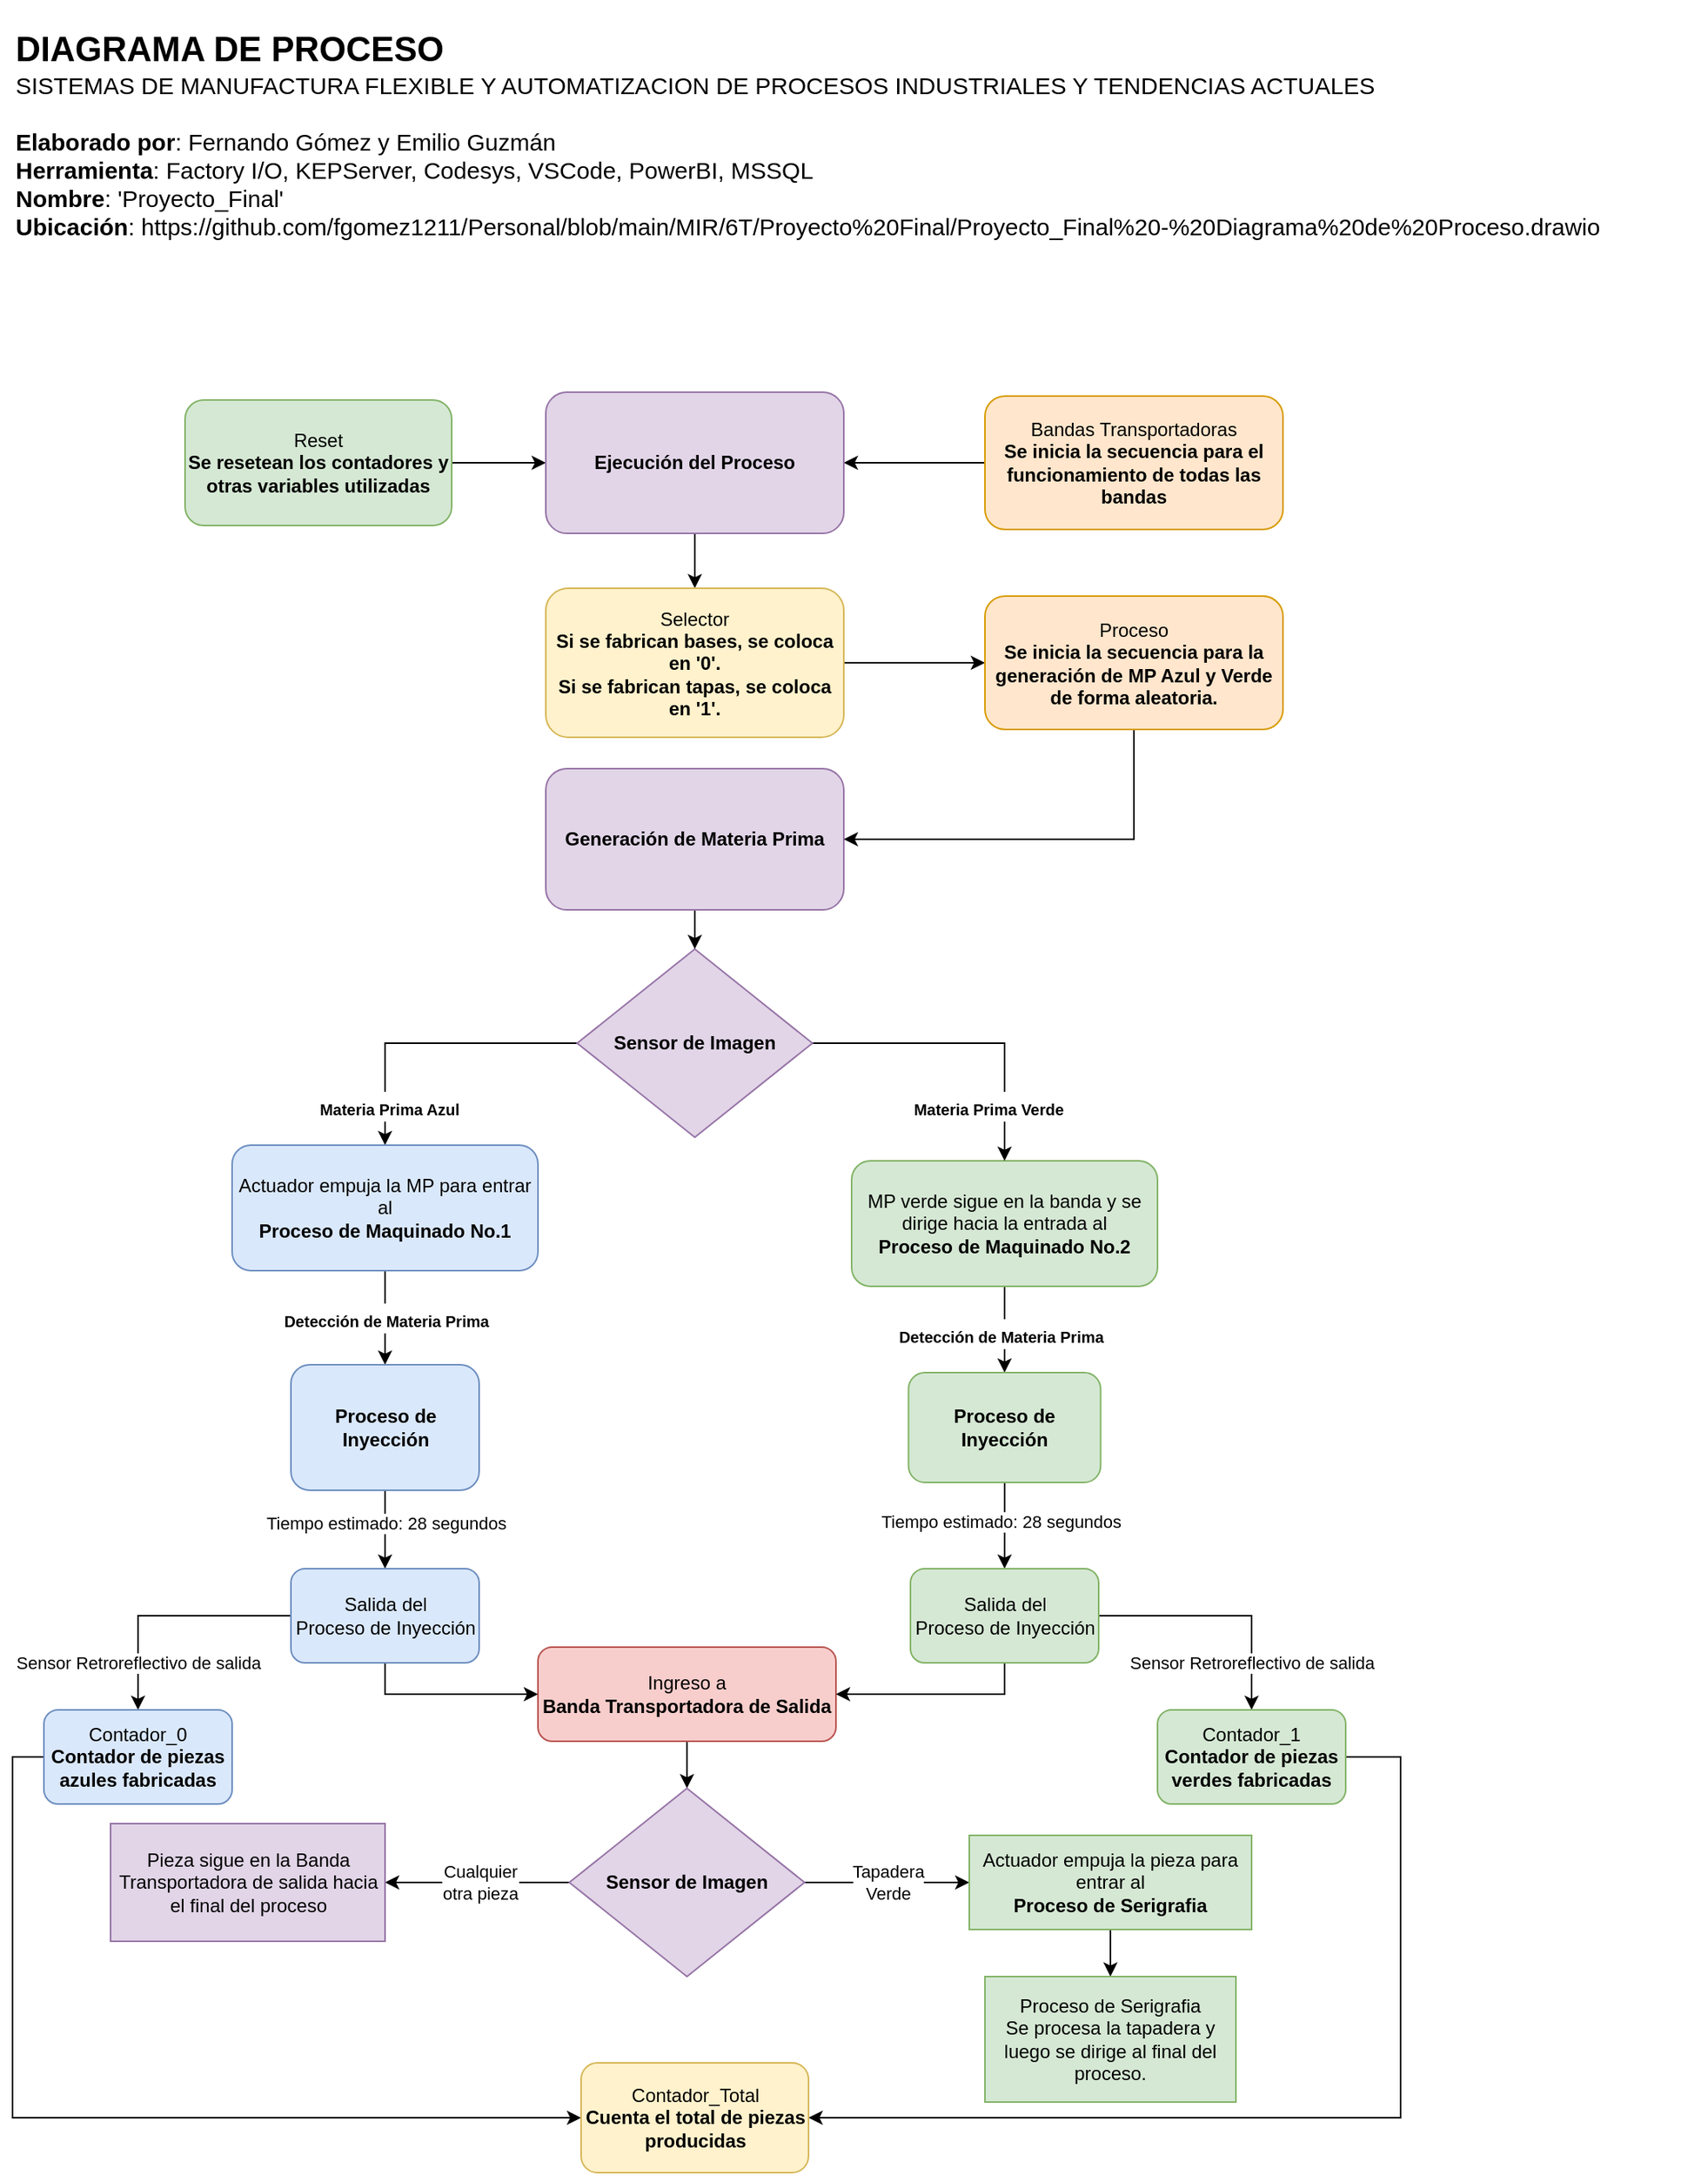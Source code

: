 <mxfile version="21.4.0" type="github">
  <diagram id="C5RBs43oDa-KdzZeNtuy" name="Page-1">
    <mxGraphModel dx="2607" dy="1447" grid="0" gridSize="10" guides="1" tooltips="1" connect="1" arrows="1" fold="1" page="1" pageScale="1" pageWidth="1654" pageHeight="2336" math="0" shadow="0">
      <root>
        <mxCell id="WIyWlLk6GJQsqaUBKTNV-0" />
        <mxCell id="WIyWlLk6GJQsqaUBKTNV-1" parent="WIyWlLk6GJQsqaUBKTNV-0" />
        <mxCell id="I0HZHOk7s_fogjnlxHMb-20" style="edgeStyle=orthogonalEdgeStyle;rounded=0;orthogonalLoop=1;jettySize=auto;html=1;entryX=0;entryY=0.5;entryDx=0;entryDy=0;" edge="1" parent="WIyWlLk6GJQsqaUBKTNV-1" source="WIyWlLk6GJQsqaUBKTNV-3" target="ld2Q0Rl9ifkete67yDMp-26">
          <mxGeometry relative="1" as="geometry" />
        </mxCell>
        <mxCell id="WIyWlLk6GJQsqaUBKTNV-3" value="Reset&lt;br&gt;&lt;b&gt;Se resetean los contadores y otras variables utilizadas&lt;/b&gt;" style="rounded=1;whiteSpace=wrap;html=1;fontSize=12;glass=0;strokeWidth=1;shadow=0;fillColor=#d5e8d4;strokeColor=#82b366;" parent="WIyWlLk6GJQsqaUBKTNV-1" vertex="1">
          <mxGeometry x="150" y="285" width="170" height="80" as="geometry" />
        </mxCell>
        <mxCell id="I0HZHOk7s_fogjnlxHMb-7" style="edgeStyle=orthogonalEdgeStyle;rounded=0;orthogonalLoop=1;jettySize=auto;html=1;exitX=0.5;exitY=1;exitDx=0;exitDy=0;entryX=0.5;entryY=0;entryDx=0;entryDy=0;" edge="1" parent="WIyWlLk6GJQsqaUBKTNV-1" source="B-otEjHW6JDtHvaltUW4-0" target="B-otEjHW6JDtHvaltUW4-16">
          <mxGeometry relative="1" as="geometry" />
        </mxCell>
        <mxCell id="B-otEjHW6JDtHvaltUW4-0" value="MP verde sigue en la banda y se dirige hacia la entrada al&lt;br&gt;&lt;b&gt;Proceso de Maquinado No.2&lt;/b&gt;" style="whiteSpace=wrap;html=1;rounded=1;glass=0;strokeWidth=1;shadow=0;fillColor=#d5e8d4;strokeColor=#82b366;" parent="WIyWlLk6GJQsqaUBKTNV-1" vertex="1">
          <mxGeometry x="575" y="770" width="195" height="80" as="geometry" />
        </mxCell>
        <mxCell id="I0HZHOk7s_fogjnlxHMb-12" value="" style="edgeStyle=orthogonalEdgeStyle;rounded=0;orthogonalLoop=1;jettySize=auto;html=1;" edge="1" parent="WIyWlLk6GJQsqaUBKTNV-1" source="B-otEjHW6JDtHvaltUW4-16" target="I0HZHOk7s_fogjnlxHMb-11">
          <mxGeometry relative="1" as="geometry" />
        </mxCell>
        <mxCell id="B-otEjHW6JDtHvaltUW4-16" value="&lt;b&gt;Proceso de Inyección&lt;/b&gt;" style="whiteSpace=wrap;html=1;rounded=1;glass=0;strokeWidth=1;shadow=0;fillColor=#d5e8d4;strokeColor=#82b366;" parent="WIyWlLk6GJQsqaUBKTNV-1" vertex="1">
          <mxGeometry x="611.25" y="905" width="122.5" height="70" as="geometry" />
        </mxCell>
        <mxCell id="L5HEDUzoinoEtIV4rbIi-0" value="&lt;b style=&quot;font-size: 22px;&quot;&gt;DIAGRAMA DE PROCESO&lt;br&gt;&lt;/b&gt;&lt;font style=&quot;font-size: 15px;&quot;&gt;&lt;span style=&quot;font-size: 15px;&quot;&gt;SISTEMAS DE MANUFACTURA FLEXIBLE Y AUTOMATIZACION DE PROCESOS INDUSTRIALES Y TENDENCIAS ACTUALES&lt;br&gt;&lt;/span&gt;&lt;br&gt;&lt;span style=&quot;font-size: 15px;&quot;&gt;&lt;b&gt;Elaborado por&lt;/b&gt;: Fernando Gómez y Emilio Guzmán&lt;/span&gt;&lt;br&gt;&lt;span style=&quot;font-size: 15px;&quot;&gt;&lt;b&gt;Herramienta&lt;/b&gt;: Factory I/O, KEPServer, Codesys, VSCode, PowerBI, MSSQL&lt;/span&gt;&lt;br&gt;&lt;span style=&quot;font-size: 15px;&quot;&gt;&lt;b&gt;Nombre&lt;/b&gt;: &#39;Proyecto_Final&#39;&lt;/span&gt;&lt;br&gt;&lt;font style=&quot;font-size: 15px;&quot;&gt;&lt;b&gt;Ubicación&lt;/b&gt;:&amp;nbsp;https://github.com/fgomez1211/Personal/blob/main/MIR/6T/Proyecto%20Final/Proyecto_Final%20-%20Diagrama%20de%20Proceso.drawio&lt;br&gt;&lt;/font&gt;&lt;br&gt;&lt;/font&gt;" style="text;html=1;strokeColor=none;fillColor=none;align=left;verticalAlign=middle;whiteSpace=wrap;rounded=0;" parent="WIyWlLk6GJQsqaUBKTNV-1" vertex="1">
          <mxGeometry x="40" y="30" width="1080" height="190" as="geometry" />
        </mxCell>
        <mxCell id="ld2Q0Rl9ifkete67yDMp-1" style="edgeStyle=orthogonalEdgeStyle;rounded=0;orthogonalLoop=1;jettySize=auto;html=1;entryX=1;entryY=0.5;entryDx=0;entryDy=0;" parent="WIyWlLk6GJQsqaUBKTNV-1" source="ld2Q0Rl9ifkete67yDMp-0" target="ld2Q0Rl9ifkete67yDMp-26" edge="1">
          <mxGeometry relative="1" as="geometry" />
        </mxCell>
        <mxCell id="ld2Q0Rl9ifkete67yDMp-0" value="Bandas Transportadoras&lt;br&gt;&lt;b&gt;Se inicia la secuencia para el funcionamiento de todas las bandas&lt;/b&gt;" style="whiteSpace=wrap;html=1;rounded=1;glass=0;strokeWidth=1;shadow=0;fillColor=#ffe6cc;strokeColor=#d79b00;" parent="WIyWlLk6GJQsqaUBKTNV-1" vertex="1">
          <mxGeometry x="660" y="282.5" width="190" height="85" as="geometry" />
        </mxCell>
        <mxCell id="I0HZHOk7s_fogjnlxHMb-25" style="edgeStyle=orthogonalEdgeStyle;rounded=0;orthogonalLoop=1;jettySize=auto;html=1;entryX=0.5;entryY=0;entryDx=0;entryDy=0;" edge="1" parent="WIyWlLk6GJQsqaUBKTNV-1" source="ld2Q0Rl9ifkete67yDMp-26" target="WT8ZmWbOkdsOJcoBG5UU-1">
          <mxGeometry relative="1" as="geometry" />
        </mxCell>
        <mxCell id="ld2Q0Rl9ifkete67yDMp-26" value="&lt;b&gt;Ejecución del Proceso&lt;/b&gt;" style="whiteSpace=wrap;html=1;rounded=1;glass=0;strokeWidth=1;shadow=0;fillColor=#e1d5e7;strokeColor=#9673a6;" parent="WIyWlLk6GJQsqaUBKTNV-1" vertex="1">
          <mxGeometry x="380" y="280" width="190" height="90" as="geometry" />
        </mxCell>
        <mxCell id="9t7XOVwsSKRrDLuDX60Q-22" style="edgeStyle=orthogonalEdgeStyle;rounded=0;orthogonalLoop=1;jettySize=auto;html=1;exitX=1;exitY=0.5;exitDx=0;exitDy=0;entryX=0.5;entryY=0;entryDx=0;entryDy=0;" parent="WIyWlLk6GJQsqaUBKTNV-1" source="9t7XOVwsSKRrDLuDX60Q-21" target="B-otEjHW6JDtHvaltUW4-0" edge="1">
          <mxGeometry relative="1" as="geometry" />
        </mxCell>
        <mxCell id="9t7XOVwsSKRrDLuDX60Q-26" value="&lt;b style=&quot;border-color: var(--border-color);&quot;&gt;&lt;font style=&quot;border-color: var(--border-color); font-size: 10px;&quot;&gt;Materia Prima Verde&lt;/font&gt;&lt;/b&gt;" style="edgeLabel;html=1;align=center;verticalAlign=middle;resizable=0;points=[];fontSize=16;" parent="9t7XOVwsSKRrDLuDX60Q-22" vertex="1" connectable="0">
          <mxGeometry x="-0.211" y="1" relative="1" as="geometry">
            <mxPoint x="34" y="41" as="offset" />
          </mxGeometry>
        </mxCell>
        <mxCell id="9t7XOVwsSKRrDLuDX60Q-24" style="edgeStyle=orthogonalEdgeStyle;rounded=0;orthogonalLoop=1;jettySize=auto;html=1;exitX=0;exitY=0.5;exitDx=0;exitDy=0;" parent="WIyWlLk6GJQsqaUBKTNV-1" source="9t7XOVwsSKRrDLuDX60Q-21" target="9t7XOVwsSKRrDLuDX60Q-23" edge="1">
          <mxGeometry relative="1" as="geometry" />
        </mxCell>
        <mxCell id="9t7XOVwsSKRrDLuDX60Q-25" value="&lt;b style=&quot;&quot;&gt;&lt;font style=&quot;font-size: 10px;&quot;&gt;Materia Prima Azul&lt;/font&gt;&lt;/b&gt;" style="edgeLabel;html=1;align=center;verticalAlign=middle;resizable=0;points=[];fontSize=16;" parent="9t7XOVwsSKRrDLuDX60Q-24" vertex="1" connectable="0">
          <mxGeometry x="-0.227" y="-2" relative="1" as="geometry">
            <mxPoint x="-48" y="42" as="offset" />
          </mxGeometry>
        </mxCell>
        <mxCell id="9t7XOVwsSKRrDLuDX60Q-21" value="&lt;b&gt;Sensor de Imagen&lt;/b&gt;" style="rhombus;whiteSpace=wrap;html=1;fillColor=#e1d5e7;strokeColor=#9673a6;" parent="WIyWlLk6GJQsqaUBKTNV-1" vertex="1">
          <mxGeometry x="400" y="635" width="150" height="120" as="geometry" />
        </mxCell>
        <mxCell id="I0HZHOk7s_fogjnlxHMb-5" style="edgeStyle=orthogonalEdgeStyle;rounded=0;orthogonalLoop=1;jettySize=auto;html=1;exitX=0.5;exitY=1;exitDx=0;exitDy=0;entryX=0.5;entryY=0;entryDx=0;entryDy=0;" edge="1" parent="WIyWlLk6GJQsqaUBKTNV-1" source="9t7XOVwsSKRrDLuDX60Q-23" target="I0HZHOk7s_fogjnlxHMb-4">
          <mxGeometry relative="1" as="geometry" />
        </mxCell>
        <mxCell id="9t7XOVwsSKRrDLuDX60Q-23" value="Actuador empuja la MP para entrar al &lt;br&gt;&lt;b&gt;Proceso de Maquinado No.1&lt;/b&gt;" style="whiteSpace=wrap;html=1;rounded=1;glass=0;strokeWidth=1;shadow=0;fillColor=#dae8fc;strokeColor=#6c8ebf;" parent="WIyWlLk6GJQsqaUBKTNV-1" vertex="1">
          <mxGeometry x="180" y="760" width="195" height="80" as="geometry" />
        </mxCell>
        <mxCell id="I0HZHOk7s_fogjnlxHMb-42" style="edgeStyle=orthogonalEdgeStyle;rounded=0;orthogonalLoop=1;jettySize=auto;html=1;exitX=0.5;exitY=1;exitDx=0;exitDy=0;entryX=0.5;entryY=0;entryDx=0;entryDy=0;" edge="1" parent="WIyWlLk6GJQsqaUBKTNV-1" source="WT8ZmWbOkdsOJcoBG5UU-0" target="I0HZHOk7s_fogjnlxHMb-41">
          <mxGeometry relative="1" as="geometry" />
        </mxCell>
        <mxCell id="WT8ZmWbOkdsOJcoBG5UU-0" value="Ingreso a &lt;br&gt;&lt;b&gt;Banda Transportadora de Salida&lt;/b&gt;" style="whiteSpace=wrap;html=1;rounded=1;glass=0;strokeWidth=1;shadow=0;fillColor=#f8cecc;strokeColor=#b85450;" parent="WIyWlLk6GJQsqaUBKTNV-1" vertex="1">
          <mxGeometry x="375" y="1080" width="190" height="60" as="geometry" />
        </mxCell>
        <mxCell id="I0HZHOk7s_fogjnlxHMb-27" style="edgeStyle=orthogonalEdgeStyle;rounded=0;orthogonalLoop=1;jettySize=auto;html=1;exitX=1;exitY=0.5;exitDx=0;exitDy=0;entryX=0;entryY=0.5;entryDx=0;entryDy=0;" edge="1" parent="WIyWlLk6GJQsqaUBKTNV-1" source="WT8ZmWbOkdsOJcoBG5UU-1" target="I0HZHOk7s_fogjnlxHMb-23">
          <mxGeometry relative="1" as="geometry" />
        </mxCell>
        <mxCell id="WT8ZmWbOkdsOJcoBG5UU-1" value="Selector&lt;br&gt;&lt;b&gt;Si se fabrican bases, se coloca en &#39;0&#39;.&lt;br&gt;Si se fabrican tapas, se coloca en &#39;1&#39;.&lt;/b&gt;" style="whiteSpace=wrap;html=1;rounded=1;glass=0;strokeWidth=1;shadow=0;fillColor=#fff2cc;strokeColor=#d6b656;" parent="WIyWlLk6GJQsqaUBKTNV-1" vertex="1">
          <mxGeometry x="380" y="405" width="190" height="95" as="geometry" />
        </mxCell>
        <mxCell id="I0HZHOk7s_fogjnlxHMb-3" style="edgeStyle=orthogonalEdgeStyle;rounded=0;orthogonalLoop=1;jettySize=auto;html=1;entryX=0.5;entryY=0;entryDx=0;entryDy=0;" edge="1" parent="WIyWlLk6GJQsqaUBKTNV-1" source="I0HZHOk7s_fogjnlxHMb-1" target="9t7XOVwsSKRrDLuDX60Q-21">
          <mxGeometry relative="1" as="geometry" />
        </mxCell>
        <mxCell id="I0HZHOk7s_fogjnlxHMb-1" value="&lt;b&gt;Generación de Materia Prima&lt;/b&gt;" style="whiteSpace=wrap;html=1;rounded=1;glass=0;strokeWidth=1;shadow=0;fillColor=#e1d5e7;strokeColor=#9673a6;" vertex="1" parent="WIyWlLk6GJQsqaUBKTNV-1">
          <mxGeometry x="380" y="520" width="190" height="90" as="geometry" />
        </mxCell>
        <mxCell id="I0HZHOk7s_fogjnlxHMb-10" value="" style="edgeStyle=orthogonalEdgeStyle;rounded=0;orthogonalLoop=1;jettySize=auto;html=1;" edge="1" parent="WIyWlLk6GJQsqaUBKTNV-1" source="I0HZHOk7s_fogjnlxHMb-4" target="I0HZHOk7s_fogjnlxHMb-9">
          <mxGeometry relative="1" as="geometry" />
        </mxCell>
        <mxCell id="I0HZHOk7s_fogjnlxHMb-13" value="Tiempo estimado: 28 segundos" style="edgeLabel;html=1;align=center;verticalAlign=middle;resizable=0;points=[];" vertex="1" connectable="0" parent="I0HZHOk7s_fogjnlxHMb-10">
          <mxGeometry x="-0.18" y="-2" relative="1" as="geometry">
            <mxPoint x="2" as="offset" />
          </mxGeometry>
        </mxCell>
        <mxCell id="I0HZHOk7s_fogjnlxHMb-4" value="&lt;b&gt;Proceso de Inyección&lt;/b&gt;" style="whiteSpace=wrap;html=1;rounded=1;glass=0;strokeWidth=1;shadow=0;fillColor=#dae8fc;strokeColor=#6c8ebf;" vertex="1" parent="WIyWlLk6GJQsqaUBKTNV-1">
          <mxGeometry x="217.5" y="900" width="120" height="80" as="geometry" />
        </mxCell>
        <mxCell id="I0HZHOk7s_fogjnlxHMb-6" value="&lt;b style=&quot;border-color: var(--border-color);&quot;&gt;&lt;font style=&quot;border-color: var(--border-color); font-size: 10px;&quot;&gt;Detección de Materia Prima&lt;/font&gt;&lt;/b&gt;" style="edgeLabel;html=1;align=center;verticalAlign=middle;resizable=0;points=[];fontSize=16;" vertex="1" connectable="0" parent="WIyWlLk6GJQsqaUBKTNV-1">
          <mxGeometry x="277.495" y="870" as="geometry" />
        </mxCell>
        <mxCell id="I0HZHOk7s_fogjnlxHMb-8" value="&lt;b style=&quot;border-color: var(--border-color);&quot;&gt;&lt;font style=&quot;border-color: var(--border-color); font-size: 10px;&quot;&gt;Detección de Materia Prima&lt;/font&gt;&lt;/b&gt;" style="edgeLabel;html=1;align=center;verticalAlign=middle;resizable=0;points=[];fontSize=16;" vertex="1" connectable="0" parent="WIyWlLk6GJQsqaUBKTNV-1">
          <mxGeometry x="669.995" y="880" as="geometry" />
        </mxCell>
        <mxCell id="I0HZHOk7s_fogjnlxHMb-16" style="edgeStyle=orthogonalEdgeStyle;rounded=0;orthogonalLoop=1;jettySize=auto;html=1;exitX=0.5;exitY=1;exitDx=0;exitDy=0;entryX=0;entryY=0.5;entryDx=0;entryDy=0;" edge="1" parent="WIyWlLk6GJQsqaUBKTNV-1" source="I0HZHOk7s_fogjnlxHMb-9" target="WT8ZmWbOkdsOJcoBG5UU-0">
          <mxGeometry relative="1" as="geometry" />
        </mxCell>
        <mxCell id="I0HZHOk7s_fogjnlxHMb-34" value="" style="edgeStyle=orthogonalEdgeStyle;rounded=0;orthogonalLoop=1;jettySize=auto;html=1;" edge="1" parent="WIyWlLk6GJQsqaUBKTNV-1" source="I0HZHOk7s_fogjnlxHMb-9" target="I0HZHOk7s_fogjnlxHMb-33">
          <mxGeometry relative="1" as="geometry" />
        </mxCell>
        <mxCell id="I0HZHOk7s_fogjnlxHMb-35" value="Sensor Retroreflectivo de salida" style="edgeLabel;html=1;align=center;verticalAlign=middle;resizable=0;points=[];" vertex="1" connectable="0" parent="I0HZHOk7s_fogjnlxHMb-34">
          <mxGeometry x="0.484" y="-1" relative="1" as="geometry">
            <mxPoint x="1" y="10" as="offset" />
          </mxGeometry>
        </mxCell>
        <mxCell id="I0HZHOk7s_fogjnlxHMb-9" value="Salida del &lt;br&gt;Proceso de Inyección" style="whiteSpace=wrap;html=1;fillColor=#dae8fc;strokeColor=#6c8ebf;rounded=1;glass=0;strokeWidth=1;shadow=0;" vertex="1" parent="WIyWlLk6GJQsqaUBKTNV-1">
          <mxGeometry x="217.5" y="1030" width="120" height="60" as="geometry" />
        </mxCell>
        <mxCell id="I0HZHOk7s_fogjnlxHMb-17" style="edgeStyle=orthogonalEdgeStyle;rounded=0;orthogonalLoop=1;jettySize=auto;html=1;exitX=0.5;exitY=1;exitDx=0;exitDy=0;entryX=1;entryY=0.5;entryDx=0;entryDy=0;" edge="1" parent="WIyWlLk6GJQsqaUBKTNV-1" source="I0HZHOk7s_fogjnlxHMb-11" target="WT8ZmWbOkdsOJcoBG5UU-0">
          <mxGeometry relative="1" as="geometry" />
        </mxCell>
        <mxCell id="I0HZHOk7s_fogjnlxHMb-37" value="" style="edgeStyle=orthogonalEdgeStyle;rounded=0;orthogonalLoop=1;jettySize=auto;html=1;" edge="1" parent="WIyWlLk6GJQsqaUBKTNV-1" source="I0HZHOk7s_fogjnlxHMb-11" target="I0HZHOk7s_fogjnlxHMb-36">
          <mxGeometry relative="1" as="geometry" />
        </mxCell>
        <mxCell id="I0HZHOk7s_fogjnlxHMb-11" value="Salida del&lt;br&gt;Proceso de Inyección" style="whiteSpace=wrap;html=1;fillColor=#d5e8d4;strokeColor=#82b366;rounded=1;glass=0;strokeWidth=1;shadow=0;" vertex="1" parent="WIyWlLk6GJQsqaUBKTNV-1">
          <mxGeometry x="612.5" y="1030" width="120" height="60" as="geometry" />
        </mxCell>
        <mxCell id="I0HZHOk7s_fogjnlxHMb-14" value="Tiempo estimado: 28 segundos" style="edgeLabel;html=1;align=center;verticalAlign=middle;resizable=0;points=[];" vertex="1" connectable="0" parent="WIyWlLk6GJQsqaUBKTNV-1">
          <mxGeometry x="670" y="999.995" as="geometry" />
        </mxCell>
        <mxCell id="I0HZHOk7s_fogjnlxHMb-30" style="edgeStyle=orthogonalEdgeStyle;rounded=0;orthogonalLoop=1;jettySize=auto;html=1;exitX=0.5;exitY=1;exitDx=0;exitDy=0;entryX=1;entryY=0.5;entryDx=0;entryDy=0;" edge="1" parent="WIyWlLk6GJQsqaUBKTNV-1" source="I0HZHOk7s_fogjnlxHMb-23" target="I0HZHOk7s_fogjnlxHMb-1">
          <mxGeometry relative="1" as="geometry" />
        </mxCell>
        <mxCell id="I0HZHOk7s_fogjnlxHMb-23" value="Proceso&lt;br&gt;&lt;b&gt;Se inicia la secuencia para la generación de MP Azul y Verde de forma aleatoria.&lt;/b&gt;" style="whiteSpace=wrap;html=1;rounded=1;glass=0;strokeWidth=1;shadow=0;fillColor=#ffe6cc;strokeColor=#d79b00;" vertex="1" parent="WIyWlLk6GJQsqaUBKTNV-1">
          <mxGeometry x="660" y="410" width="190" height="85" as="geometry" />
        </mxCell>
        <mxCell id="I0HZHOk7s_fogjnlxHMb-54" style="edgeStyle=orthogonalEdgeStyle;rounded=0;orthogonalLoop=1;jettySize=auto;html=1;exitX=0;exitY=0.5;exitDx=0;exitDy=0;entryX=0;entryY=0.5;entryDx=0;entryDy=0;" edge="1" parent="WIyWlLk6GJQsqaUBKTNV-1" source="I0HZHOk7s_fogjnlxHMb-33" target="I0HZHOk7s_fogjnlxHMb-53">
          <mxGeometry relative="1" as="geometry" />
        </mxCell>
        <mxCell id="I0HZHOk7s_fogjnlxHMb-33" value="Contador_0&lt;br&gt;&lt;b&gt;Contador de piezas azules fabricadas&lt;/b&gt;" style="whiteSpace=wrap;html=1;fillColor=#dae8fc;strokeColor=#6c8ebf;rounded=1;glass=0;strokeWidth=1;shadow=0;" vertex="1" parent="WIyWlLk6GJQsqaUBKTNV-1">
          <mxGeometry x="60" y="1120" width="120" height="60" as="geometry" />
        </mxCell>
        <mxCell id="I0HZHOk7s_fogjnlxHMb-55" style="edgeStyle=orthogonalEdgeStyle;rounded=0;orthogonalLoop=1;jettySize=auto;html=1;exitX=1;exitY=0.5;exitDx=0;exitDy=0;entryX=1;entryY=0.5;entryDx=0;entryDy=0;" edge="1" parent="WIyWlLk6GJQsqaUBKTNV-1" source="I0HZHOk7s_fogjnlxHMb-36" target="I0HZHOk7s_fogjnlxHMb-53">
          <mxGeometry relative="1" as="geometry">
            <Array as="points">
              <mxPoint x="925" y="1150" />
              <mxPoint x="925" y="1380" />
            </Array>
          </mxGeometry>
        </mxCell>
        <mxCell id="I0HZHOk7s_fogjnlxHMb-36" value="Contador_1&lt;br style=&quot;border-color: var(--border-color);&quot;&gt;&lt;b style=&quot;border-color: var(--border-color);&quot;&gt;Contador de piezas verdes fabricadas&lt;/b&gt;" style="whiteSpace=wrap;html=1;fillColor=#d5e8d4;strokeColor=#82b366;rounded=1;glass=0;strokeWidth=1;shadow=0;" vertex="1" parent="WIyWlLk6GJQsqaUBKTNV-1">
          <mxGeometry x="770" y="1120" width="120" height="60" as="geometry" />
        </mxCell>
        <mxCell id="I0HZHOk7s_fogjnlxHMb-38" value="Sensor Retroreflectivo de salida" style="edgeLabel;html=1;align=center;verticalAlign=middle;resizable=0;points=[];" vertex="1" connectable="0" parent="WIyWlLk6GJQsqaUBKTNV-1">
          <mxGeometry x="830" y="1089.996" as="geometry" />
        </mxCell>
        <mxCell id="I0HZHOk7s_fogjnlxHMb-44" value="" style="edgeStyle=orthogonalEdgeStyle;rounded=0;orthogonalLoop=1;jettySize=auto;html=1;" edge="1" parent="WIyWlLk6GJQsqaUBKTNV-1" source="I0HZHOk7s_fogjnlxHMb-41" target="I0HZHOk7s_fogjnlxHMb-43">
          <mxGeometry relative="1" as="geometry" />
        </mxCell>
        <mxCell id="I0HZHOk7s_fogjnlxHMb-45" value="Tapadera&lt;br&gt;Verde" style="edgeLabel;html=1;align=center;verticalAlign=middle;resizable=0;points=[];" vertex="1" connectable="0" parent="I0HZHOk7s_fogjnlxHMb-44">
          <mxGeometry x="-0.354" y="-1" relative="1" as="geometry">
            <mxPoint x="19" y="-1" as="offset" />
          </mxGeometry>
        </mxCell>
        <mxCell id="I0HZHOk7s_fogjnlxHMb-58" style="edgeStyle=orthogonalEdgeStyle;rounded=0;orthogonalLoop=1;jettySize=auto;html=1;" edge="1" parent="WIyWlLk6GJQsqaUBKTNV-1" source="I0HZHOk7s_fogjnlxHMb-41" target="I0HZHOk7s_fogjnlxHMb-46">
          <mxGeometry relative="1" as="geometry" />
        </mxCell>
        <mxCell id="I0HZHOk7s_fogjnlxHMb-41" value="&lt;b&gt;Sensor de Imagen&lt;/b&gt;" style="rhombus;whiteSpace=wrap;html=1;fillColor=#e1d5e7;strokeColor=#9673a6;" vertex="1" parent="WIyWlLk6GJQsqaUBKTNV-1">
          <mxGeometry x="395" y="1170" width="150" height="120" as="geometry" />
        </mxCell>
        <mxCell id="I0HZHOk7s_fogjnlxHMb-50" value="" style="edgeStyle=orthogonalEdgeStyle;rounded=0;orthogonalLoop=1;jettySize=auto;html=1;" edge="1" parent="WIyWlLk6GJQsqaUBKTNV-1" source="I0HZHOk7s_fogjnlxHMb-43" target="I0HZHOk7s_fogjnlxHMb-49">
          <mxGeometry relative="1" as="geometry" />
        </mxCell>
        <mxCell id="I0HZHOk7s_fogjnlxHMb-43" value="Actuador empuja la pieza para entrar al&lt;br style=&quot;border-color: var(--border-color);&quot;&gt;&lt;b style=&quot;border-color: var(--border-color);&quot;&gt;Proceso de Serigrafia&lt;/b&gt;" style="whiteSpace=wrap;html=1;fillColor=#d5e8d4;strokeColor=#82b366;" vertex="1" parent="WIyWlLk6GJQsqaUBKTNV-1">
          <mxGeometry x="650" y="1200" width="180" height="60" as="geometry" />
        </mxCell>
        <mxCell id="I0HZHOk7s_fogjnlxHMb-46" value="Pieza sigue en la Banda Transportadora de salida hacia el final del proceso" style="whiteSpace=wrap;html=1;fillColor=#e1d5e7;strokeColor=#9673a6;" vertex="1" parent="WIyWlLk6GJQsqaUBKTNV-1">
          <mxGeometry x="102.5" y="1192.5" width="175" height="75" as="geometry" />
        </mxCell>
        <mxCell id="I0HZHOk7s_fogjnlxHMb-49" value="Proceso de Serigrafia&lt;br&gt;&lt;span&gt;Se procesa la tapadera y luego se dirige al final del proceso.&lt;/span&gt;" style="whiteSpace=wrap;html=1;fillColor=#d5e8d4;strokeColor=#82b366;fontStyle=0" vertex="1" parent="WIyWlLk6GJQsqaUBKTNV-1">
          <mxGeometry x="660" y="1290" width="160" height="80" as="geometry" />
        </mxCell>
        <mxCell id="I0HZHOk7s_fogjnlxHMb-53" value="Contador_Total&lt;br&gt;&lt;b&gt;Cuenta el total de piezas producidas&lt;/b&gt;" style="whiteSpace=wrap;html=1;fillColor=#fff2cc;strokeColor=#d6b656;rounded=1;glass=0;strokeWidth=1;shadow=0;" vertex="1" parent="WIyWlLk6GJQsqaUBKTNV-1">
          <mxGeometry x="402.5" y="1345" width="145" height="70" as="geometry" />
        </mxCell>
        <mxCell id="I0HZHOk7s_fogjnlxHMb-59" value="Cualquier&lt;br&gt;otra pieza" style="edgeLabel;html=1;align=center;verticalAlign=middle;resizable=0;points=[];" vertex="1" connectable="0" parent="WIyWlLk6GJQsqaUBKTNV-1">
          <mxGeometry x="337.5" y="1230.0" as="geometry" />
        </mxCell>
      </root>
    </mxGraphModel>
  </diagram>
</mxfile>

